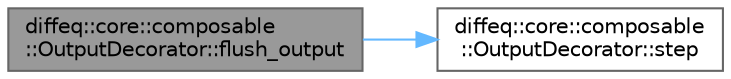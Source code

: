 digraph "diffeq::core::composable::OutputDecorator::flush_output"
{
 // LATEX_PDF_SIZE
  bgcolor="transparent";
  edge [fontname=Helvetica,fontsize=10,labelfontname=Helvetica,labelfontsize=10];
  node [fontname=Helvetica,fontsize=10,shape=box,height=0.2,width=0.4];
  rankdir="LR";
  Node1 [id="Node000001",label="diffeq::core::composable\l::OutputDecorator::flush_output",height=0.2,width=0.4,color="gray40", fillcolor="grey60", style="filled", fontcolor="black",tooltip="Force immediate output flush."];
  Node1 -> Node2 [id="edge1_Node000001_Node000002",color="steelblue1",style="solid",tooltip=" "];
  Node2 [id="Node000002",label="diffeq::core::composable\l::OutputDecorator::step",height=0.2,width=0.4,color="grey40", fillcolor="white", style="filled",URL="$classdiffeq_1_1core_1_1composable_1_1_output_decorator.html#a1fa67f09fb54c168600f246f59235cd7",tooltip="Override step to add output handling."];
}
